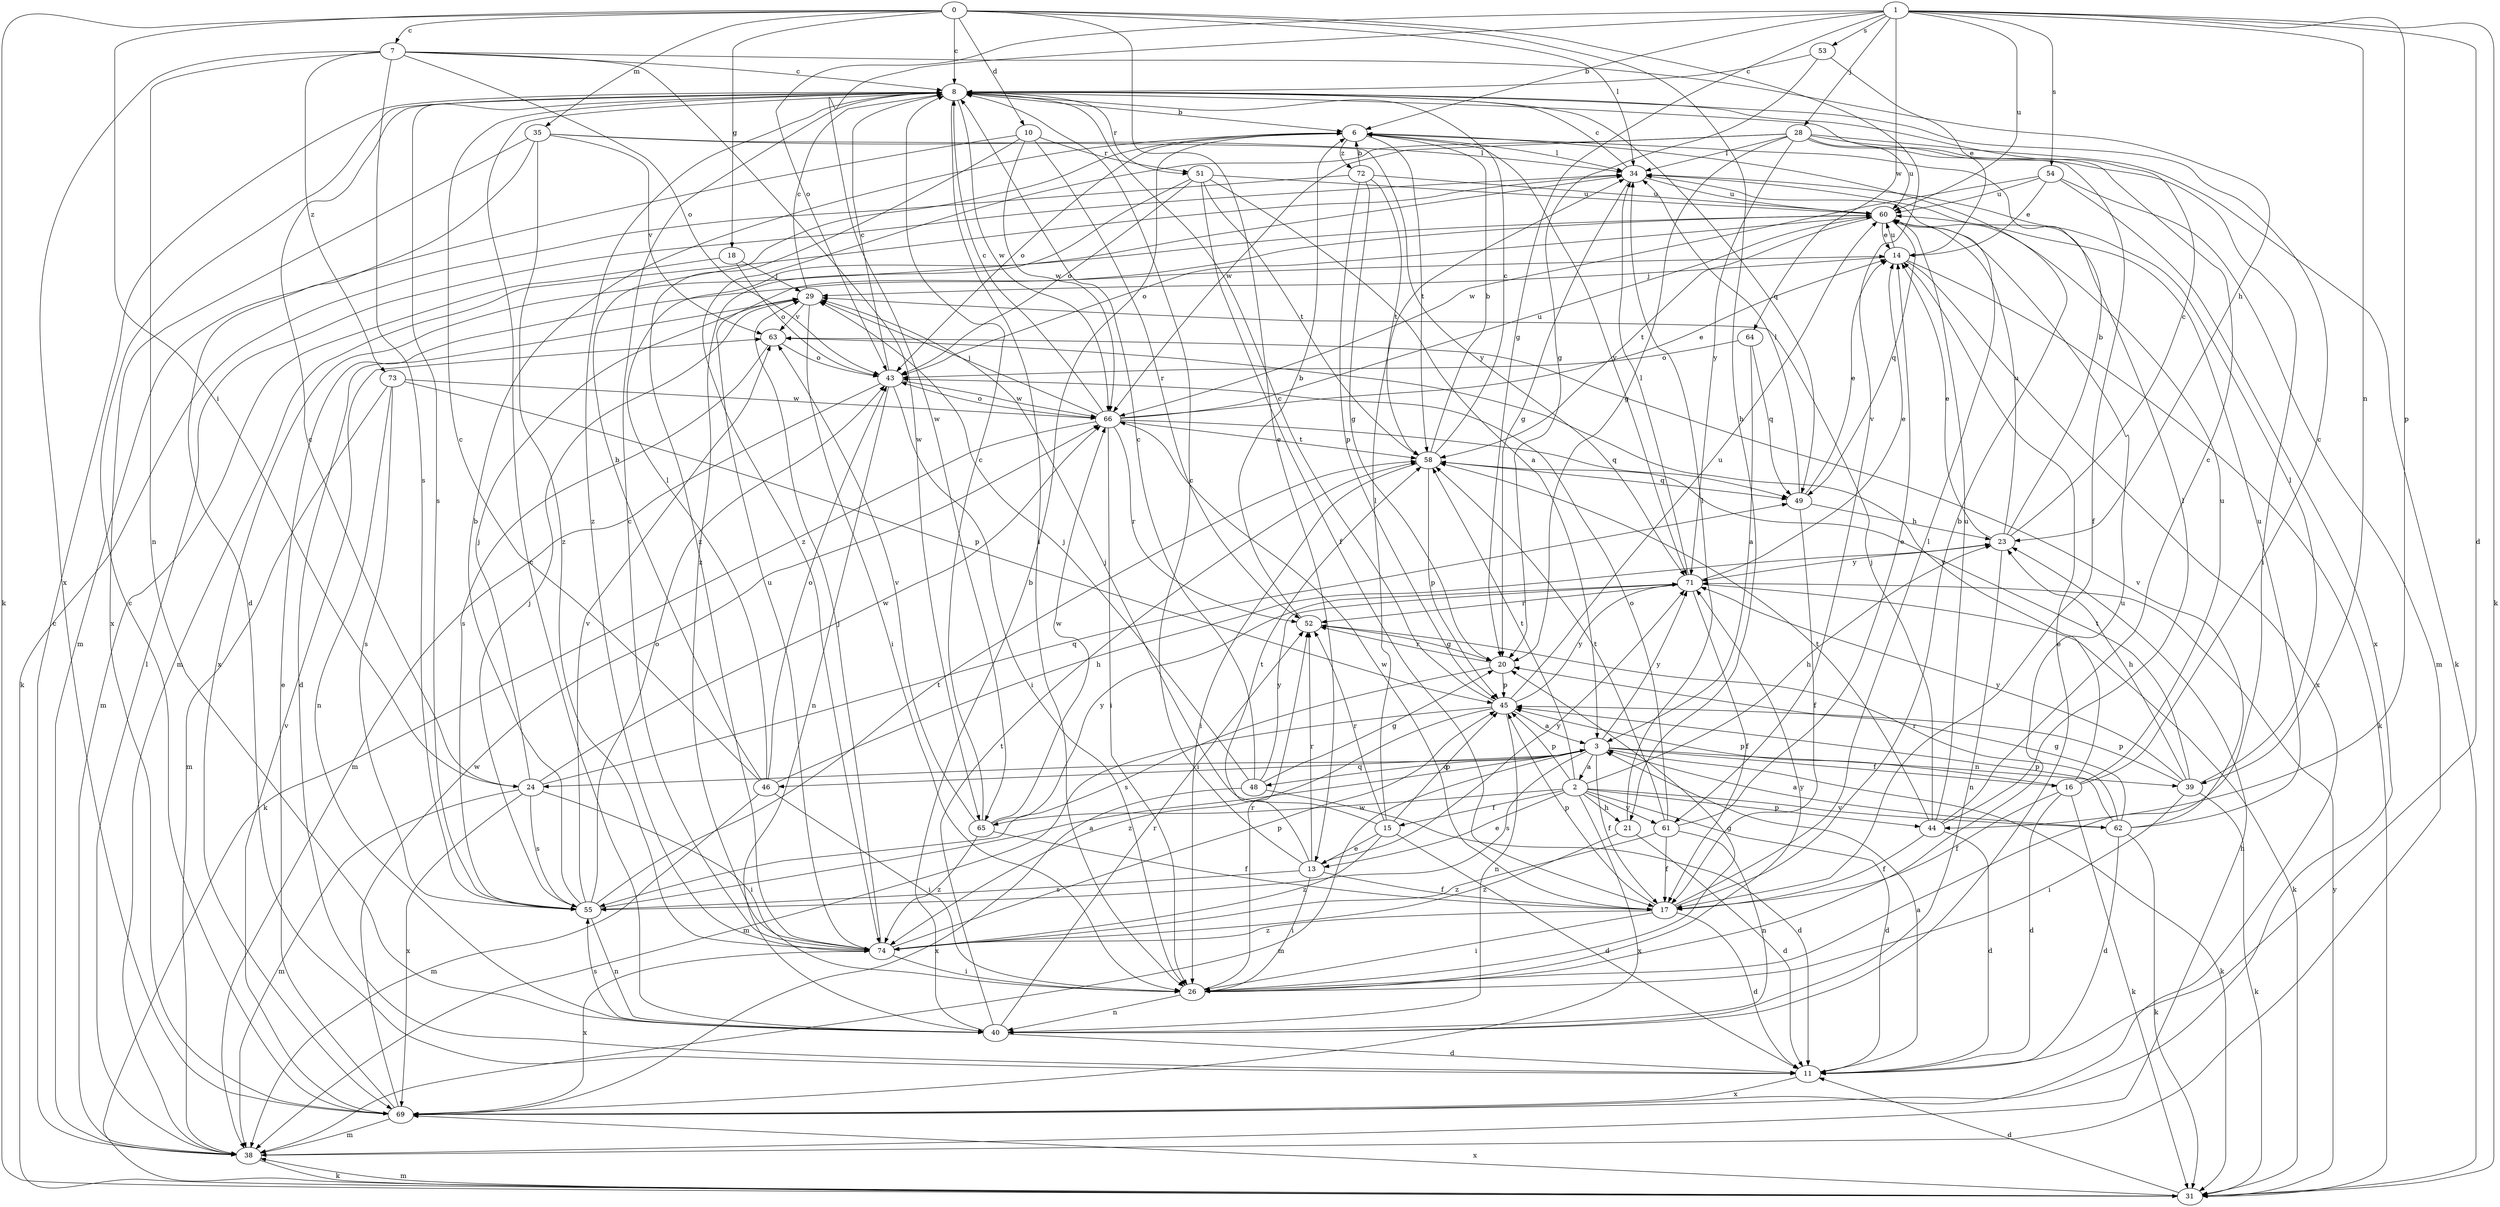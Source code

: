 strict digraph  {
0;
1;
2;
3;
6;
7;
8;
10;
11;
13;
14;
15;
16;
17;
18;
20;
21;
23;
24;
26;
28;
29;
31;
34;
35;
38;
39;
40;
43;
44;
45;
46;
48;
49;
51;
52;
53;
54;
55;
58;
60;
61;
62;
63;
64;
65;
66;
69;
71;
72;
73;
74;
0 -> 7  [label=c];
0 -> 8  [label=c];
0 -> 10  [label=d];
0 -> 13  [label=e];
0 -> 18  [label=g];
0 -> 21  [label=h];
0 -> 24  [label=i];
0 -> 31  [label=k];
0 -> 34  [label=l];
0 -> 35  [label=m];
0 -> 61  [label=v];
1 -> 6  [label=b];
1 -> 11  [label=d];
1 -> 20  [label=g];
1 -> 28  [label=j];
1 -> 31  [label=k];
1 -> 39  [label=n];
1 -> 43  [label=o];
1 -> 44  [label=p];
1 -> 53  [label=s];
1 -> 54  [label=s];
1 -> 60  [label=u];
1 -> 64  [label=w];
1 -> 65  [label=w];
2 -> 11  [label=d];
2 -> 13  [label=e];
2 -> 15  [label=f];
2 -> 21  [label=h];
2 -> 23  [label=h];
2 -> 44  [label=p];
2 -> 45  [label=p];
2 -> 58  [label=t];
2 -> 61  [label=v];
2 -> 62  [label=v];
2 -> 65  [label=w];
2 -> 69  [label=x];
3 -> 2  [label=a];
3 -> 16  [label=f];
3 -> 17  [label=f];
3 -> 24  [label=i];
3 -> 31  [label=k];
3 -> 38  [label=m];
3 -> 39  [label=n];
3 -> 46  [label=q];
3 -> 48  [label=q];
3 -> 55  [label=s];
3 -> 71  [label=y];
6 -> 34  [label=l];
6 -> 43  [label=o];
6 -> 58  [label=t];
6 -> 71  [label=y];
6 -> 72  [label=z];
7 -> 8  [label=c];
7 -> 23  [label=h];
7 -> 40  [label=n];
7 -> 43  [label=o];
7 -> 55  [label=s];
7 -> 65  [label=w];
7 -> 69  [label=x];
7 -> 73  [label=z];
8 -> 6  [label=b];
8 -> 26  [label=i];
8 -> 49  [label=q];
8 -> 51  [label=r];
8 -> 55  [label=s];
8 -> 66  [label=w];
8 -> 74  [label=z];
10 -> 38  [label=m];
10 -> 51  [label=r];
10 -> 52  [label=r];
10 -> 66  [label=w];
10 -> 74  [label=z];
11 -> 3  [label=a];
11 -> 69  [label=x];
13 -> 8  [label=c];
13 -> 17  [label=f];
13 -> 26  [label=i];
13 -> 52  [label=r];
13 -> 55  [label=s];
13 -> 58  [label=t];
13 -> 71  [label=y];
14 -> 29  [label=j];
14 -> 31  [label=k];
14 -> 60  [label=u];
14 -> 69  [label=x];
15 -> 11  [label=d];
15 -> 13  [label=e];
15 -> 29  [label=j];
15 -> 34  [label=l];
15 -> 45  [label=p];
15 -> 52  [label=r];
15 -> 74  [label=z];
16 -> 8  [label=c];
16 -> 11  [label=d];
16 -> 17  [label=f];
16 -> 31  [label=k];
16 -> 45  [label=p];
16 -> 60  [label=u];
16 -> 63  [label=v];
17 -> 6  [label=b];
17 -> 11  [label=d];
17 -> 26  [label=i];
17 -> 34  [label=l];
17 -> 45  [label=p];
17 -> 66  [label=w];
17 -> 74  [label=z];
18 -> 29  [label=j];
18 -> 38  [label=m];
18 -> 43  [label=o];
20 -> 45  [label=p];
20 -> 52  [label=r];
20 -> 55  [label=s];
21 -> 11  [label=d];
21 -> 34  [label=l];
21 -> 74  [label=z];
23 -> 6  [label=b];
23 -> 8  [label=c];
23 -> 14  [label=e];
23 -> 40  [label=n];
23 -> 60  [label=u];
23 -> 71  [label=y];
24 -> 8  [label=c];
24 -> 26  [label=i];
24 -> 29  [label=j];
24 -> 38  [label=m];
24 -> 49  [label=q];
24 -> 55  [label=s];
24 -> 66  [label=w];
24 -> 69  [label=x];
26 -> 20  [label=g];
26 -> 40  [label=n];
26 -> 52  [label=r];
26 -> 60  [label=u];
26 -> 71  [label=y];
28 -> 17  [label=f];
28 -> 20  [label=g];
28 -> 26  [label=i];
28 -> 31  [label=k];
28 -> 34  [label=l];
28 -> 60  [label=u];
28 -> 66  [label=w];
28 -> 71  [label=y];
28 -> 74  [label=z];
29 -> 8  [label=c];
29 -> 11  [label=d];
29 -> 26  [label=i];
29 -> 63  [label=v];
31 -> 11  [label=d];
31 -> 38  [label=m];
31 -> 69  [label=x];
31 -> 71  [label=y];
34 -> 8  [label=c];
34 -> 20  [label=g];
34 -> 38  [label=m];
34 -> 60  [label=u];
35 -> 11  [label=d];
35 -> 34  [label=l];
35 -> 63  [label=v];
35 -> 69  [label=x];
35 -> 71  [label=y];
35 -> 74  [label=z];
38 -> 8  [label=c];
38 -> 23  [label=h];
38 -> 31  [label=k];
38 -> 34  [label=l];
39 -> 23  [label=h];
39 -> 26  [label=i];
39 -> 31  [label=k];
39 -> 34  [label=l];
39 -> 45  [label=p];
39 -> 58  [label=t];
39 -> 71  [label=y];
40 -> 6  [label=b];
40 -> 8  [label=c];
40 -> 11  [label=d];
40 -> 14  [label=e];
40 -> 52  [label=r];
40 -> 55  [label=s];
40 -> 58  [label=t];
43 -> 8  [label=c];
43 -> 26  [label=i];
43 -> 38  [label=m];
43 -> 40  [label=n];
43 -> 66  [label=w];
44 -> 8  [label=c];
44 -> 11  [label=d];
44 -> 17  [label=f];
44 -> 29  [label=j];
44 -> 34  [label=l];
44 -> 58  [label=t];
44 -> 60  [label=u];
45 -> 3  [label=a];
45 -> 8  [label=c];
45 -> 38  [label=m];
45 -> 40  [label=n];
45 -> 60  [label=u];
45 -> 71  [label=y];
45 -> 74  [label=z];
46 -> 6  [label=b];
46 -> 8  [label=c];
46 -> 23  [label=h];
46 -> 26  [label=i];
46 -> 34  [label=l];
46 -> 38  [label=m];
46 -> 43  [label=o];
48 -> 8  [label=c];
48 -> 11  [label=d];
48 -> 20  [label=g];
48 -> 29  [label=j];
48 -> 69  [label=x];
48 -> 71  [label=y];
49 -> 14  [label=e];
49 -> 17  [label=f];
49 -> 23  [label=h];
49 -> 34  [label=l];
51 -> 3  [label=a];
51 -> 17  [label=f];
51 -> 43  [label=o];
51 -> 58  [label=t];
51 -> 60  [label=u];
51 -> 74  [label=z];
52 -> 6  [label=b];
52 -> 20  [label=g];
53 -> 8  [label=c];
53 -> 14  [label=e];
53 -> 20  [label=g];
54 -> 14  [label=e];
54 -> 38  [label=m];
54 -> 60  [label=u];
54 -> 66  [label=w];
54 -> 69  [label=x];
55 -> 3  [label=a];
55 -> 6  [label=b];
55 -> 29  [label=j];
55 -> 40  [label=n];
55 -> 43  [label=o];
55 -> 58  [label=t];
55 -> 63  [label=v];
58 -> 6  [label=b];
58 -> 8  [label=c];
58 -> 26  [label=i];
58 -> 45  [label=p];
58 -> 49  [label=q];
60 -> 14  [label=e];
60 -> 43  [label=o];
60 -> 49  [label=q];
60 -> 58  [label=t];
60 -> 69  [label=x];
61 -> 14  [label=e];
61 -> 17  [label=f];
61 -> 40  [label=n];
61 -> 43  [label=o];
61 -> 58  [label=t];
61 -> 74  [label=z];
62 -> 3  [label=a];
62 -> 11  [label=d];
62 -> 20  [label=g];
62 -> 31  [label=k];
62 -> 45  [label=p];
62 -> 52  [label=r];
62 -> 60  [label=u];
62 -> 63  [label=v];
63 -> 43  [label=o];
63 -> 55  [label=s];
64 -> 3  [label=a];
64 -> 43  [label=o];
64 -> 49  [label=q];
65 -> 8  [label=c];
65 -> 17  [label=f];
65 -> 63  [label=v];
65 -> 66  [label=w];
65 -> 71  [label=y];
65 -> 74  [label=z];
66 -> 8  [label=c];
66 -> 14  [label=e];
66 -> 26  [label=i];
66 -> 29  [label=j];
66 -> 31  [label=k];
66 -> 43  [label=o];
66 -> 49  [label=q];
66 -> 52  [label=r];
66 -> 58  [label=t];
66 -> 60  [label=u];
69 -> 8  [label=c];
69 -> 14  [label=e];
69 -> 38  [label=m];
69 -> 63  [label=v];
69 -> 66  [label=w];
71 -> 14  [label=e];
71 -> 17  [label=f];
71 -> 31  [label=k];
71 -> 34  [label=l];
71 -> 52  [label=r];
72 -> 6  [label=b];
72 -> 20  [label=g];
72 -> 31  [label=k];
72 -> 45  [label=p];
72 -> 58  [label=t];
72 -> 60  [label=u];
73 -> 38  [label=m];
73 -> 40  [label=n];
73 -> 45  [label=p];
73 -> 55  [label=s];
73 -> 66  [label=w];
74 -> 8  [label=c];
74 -> 26  [label=i];
74 -> 29  [label=j];
74 -> 45  [label=p];
74 -> 60  [label=u];
74 -> 69  [label=x];
}
